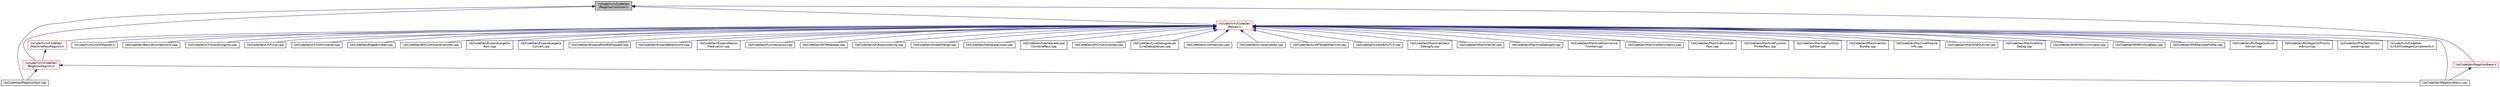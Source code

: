 digraph "include/llvm/CodeGen/RegAllocCommon.h"
{
 // LATEX_PDF_SIZE
  bgcolor="transparent";
  edge [fontname="Helvetica",fontsize="10",labelfontname="Helvetica",labelfontsize="10"];
  node [fontname="Helvetica",fontsize="10",shape=record];
  Node1 [label="include/llvm/CodeGen\l/RegAllocCommon.h",height=0.2,width=0.4,color="black", fillcolor="grey75", style="filled", fontcolor="black",tooltip=" "];
  Node1 -> Node2 [dir="back",color="midnightblue",fontsize="10",style="solid",fontname="Helvetica"];
  Node2 [label="include/llvm/CodeGen\l/Passes.h",height=0.2,width=0.4,color="red",URL="$CodeGen_2Passes_8h.html",tooltip=" "];
  Node2 -> Node3 [dir="back",color="midnightblue",fontsize="10",style="solid",fontname="Helvetica"];
  Node3 [label="include/llvm/CodeGen\l/LinkAllCodegenComponents.h",height=0.2,width=0.4,color="black",URL="$LinkAllCodegenComponents_8h.html",tooltip=" "];
  Node2 -> Node4 [dir="back",color="midnightblue",fontsize="10",style="solid",fontname="Helvetica"];
  Node4 [label="include/llvm/CodeGen\l/MachinePassRegistry.h",height=0.2,width=0.4,color="red",URL="$MachinePassRegistry_8h.html",tooltip=" "];
  Node4 -> Node55 [dir="back",color="midnightblue",fontsize="10",style="solid",fontname="Helvetica"];
  Node55 [label="include/llvm/CodeGen\l/RegAllocRegistry.h",height=0.2,width=0.4,color="red",URL="$RegAllocRegistry_8h.html",tooltip=" "];
  Node55 -> Node56 [dir="back",color="midnightblue",fontsize="10",style="solid",fontname="Helvetica"];
  Node56 [label="lib/CodeGen/RegAllocBasic.cpp",height=0.2,width=0.4,color="black",URL="$RegAllocBasic_8cpp.html",tooltip=" "];
  Node55 -> Node57 [dir="back",color="midnightblue",fontsize="10",style="solid",fontname="Helvetica"];
  Node57 [label="lib/CodeGen/RegAllocFast.cpp",height=0.2,width=0.4,color="black",URL="$RegAllocFast_8cpp.html",tooltip=" "];
  Node2 -> Node1049 [dir="back",color="midnightblue",fontsize="10",style="solid",fontname="Helvetica"];
  Node1049 [label="include/llvm/LinkAllPasses.h",height=0.2,width=0.4,color="black",URL="$LinkAllPasses_8h.html",tooltip=" "];
  Node2 -> Node228 [dir="back",color="midnightblue",fontsize="10",style="solid",fontname="Helvetica"];
  Node228 [label="lib/CodeGen/BasicBlockSections.cpp",height=0.2,width=0.4,color="black",URL="$BasicBlockSections_8cpp.html",tooltip=" "];
  Node2 -> Node1050 [dir="back",color="midnightblue",fontsize="10",style="solid",fontname="Helvetica"];
  Node1050 [label="lib/CodeGen/CFGuardLongjmp.cpp",height=0.2,width=0.4,color="black",URL="$CFGuardLongjmp_8cpp.html",tooltip=" "];
  Node2 -> Node233 [dir="back",color="midnightblue",fontsize="10",style="solid",fontname="Helvetica"];
  Node233 [label="lib/CodeGen/CFIFixup.cpp",height=0.2,width=0.4,color="black",URL="$CFIFixup_8cpp.html",tooltip=" "];
  Node2 -> Node234 [dir="back",color="midnightblue",fontsize="10",style="solid",fontname="Helvetica"];
  Node234 [label="lib/CodeGen/CFIInstrInserter.cpp",height=0.2,width=0.4,color="black",URL="$CFIInstrInserter_8cpp.html",tooltip=" "];
  Node2 -> Node1051 [dir="back",color="midnightblue",fontsize="10",style="solid",fontname="Helvetica"];
  Node1051 [label="lib/CodeGen/EdgeBundles.cpp",height=0.2,width=0.4,color="black",URL="$EdgeBundles_8cpp.html",tooltip=" "];
  Node2 -> Node1052 [dir="back",color="midnightblue",fontsize="10",style="solid",fontname="Helvetica"];
  Node1052 [label="lib/CodeGen/EHContGuardCatchret.cpp",height=0.2,width=0.4,color="black",URL="$EHContGuardCatchret_8cpp.html",tooltip=" "];
  Node2 -> Node1018 [dir="back",color="midnightblue",fontsize="10",style="solid",fontname="Helvetica"];
  Node1018 [label="lib/CodeGen/ExpandLargeDiv\lRem.cpp",height=0.2,width=0.4,color="black",URL="$ExpandLargeDivRem_8cpp.html",tooltip=" "];
  Node2 -> Node1019 [dir="back",color="midnightblue",fontsize="10",style="solid",fontname="Helvetica"];
  Node1019 [label="lib/CodeGen/ExpandLargeFp\lConvert.cpp",height=0.2,width=0.4,color="black",URL="$ExpandLargeFpConvert_8cpp.html",tooltip=" "];
  Node2 -> Node239 [dir="back",color="midnightblue",fontsize="10",style="solid",fontname="Helvetica"];
  Node239 [label="lib/CodeGen/ExpandPostRAPseudos.cpp",height=0.2,width=0.4,color="black",URL="$ExpandPostRAPseudos_8cpp.html",tooltip=" "];
  Node2 -> Node1053 [dir="back",color="midnightblue",fontsize="10",style="solid",fontname="Helvetica"];
  Node1053 [label="lib/CodeGen/ExpandReductions.cpp",height=0.2,width=0.4,color="black",URL="$ExpandReductions_8cpp.html",tooltip=" "];
  Node2 -> Node1054 [dir="back",color="midnightblue",fontsize="10",style="solid",fontname="Helvetica"];
  Node1054 [label="lib/CodeGen/ExpandVector\lPredication.cpp",height=0.2,width=0.4,color="black",URL="$ExpandVectorPredication_8cpp.html",tooltip=" "];
  Node2 -> Node1055 [dir="back",color="midnightblue",fontsize="10",style="solid",fontname="Helvetica"];
  Node1055 [label="lib/CodeGen/FuncletLayout.cpp",height=0.2,width=0.4,color="black",URL="$FuncletLayout_8cpp.html",tooltip=" "];
  Node2 -> Node1056 [dir="back",color="midnightblue",fontsize="10",style="solid",fontname="Helvetica"];
  Node1056 [label="lib/CodeGen/GCMetadata.cpp",height=0.2,width=0.4,color="black",URL="$GCMetadata_8cpp.html",tooltip=" "];
  Node2 -> Node242 [dir="back",color="midnightblue",fontsize="10",style="solid",fontname="Helvetica"];
  Node242 [label="lib/CodeGen/GCRootLowering.cpp",height=0.2,width=0.4,color="black",URL="$GCRootLowering_8cpp.html",tooltip=" "];
  Node2 -> Node1057 [dir="back",color="midnightblue",fontsize="10",style="solid",fontname="Helvetica"];
  Node1057 [label="lib/CodeGen/GlobalMerge.cpp",height=0.2,width=0.4,color="black",URL="$GlobalMerge_8cpp.html",tooltip=" "];
  Node2 -> Node1058 [dir="back",color="midnightblue",fontsize="10",style="solid",fontname="Helvetica"];
  Node1058 [label="lib/CodeGen/HardwareLoops.cpp",height=0.2,width=0.4,color="black",URL="$HardwareLoops_8cpp.html",tooltip=" "];
  Node2 -> Node1024 [dir="back",color="midnightblue",fontsize="10",style="solid",fontname="Helvetica"];
  Node1024 [label="lib/CodeGen/InterleavedLoad\lCombinePass.cpp",height=0.2,width=0.4,color="black",URL="$InterleavedLoadCombinePass_8cpp.html",tooltip=" "];
  Node2 -> Node1059 [dir="back",color="midnightblue",fontsize="10",style="solid",fontname="Helvetica"];
  Node1059 [label="lib/CodeGen/JMCInstrumenter.cpp",height=0.2,width=0.4,color="black",URL="$JMCInstrumenter_8cpp.html",tooltip=" "];
  Node2 -> Node1060 [dir="back",color="midnightblue",fontsize="10",style="solid",fontname="Helvetica"];
  Node1060 [label="lib/CodeGen/LiveDebugValues\l/LiveDebugValues.cpp",height=0.2,width=0.4,color="black",URL="$LiveDebugValues_8cpp.html",tooltip=" "];
  Node2 -> Node951 [dir="back",color="midnightblue",fontsize="10",style="solid",fontname="Helvetica"];
  Node951 [label="lib/CodeGen/LiveIntervals.cpp",height=0.2,width=0.4,color="black",URL="$LiveIntervals_8cpp.html",tooltip=" "];
  Node2 -> Node969 [dir="back",color="midnightblue",fontsize="10",style="solid",fontname="Helvetica"];
  Node969 [label="lib/CodeGen/LiveVariables.cpp",height=0.2,width=0.4,color="black",URL="$LiveVariables_8cpp.html",tooltip=" "];
  Node2 -> Node72 [dir="back",color="midnightblue",fontsize="10",style="solid",fontname="Helvetica"];
  Node72 [label="lib/CodeGen/LLVMTargetMachine.cpp",height=0.2,width=0.4,color="black",URL="$LLVMTargetMachine_8cpp.html",tooltip=" "];
  Node2 -> Node1061 [dir="back",color="midnightblue",fontsize="10",style="solid",fontname="Helvetica"];
  Node1061 [label="lib/CodeGen/LowerEmuTLS.cpp",height=0.2,width=0.4,color="black",URL="$LowerEmuTLS_8cpp.html",tooltip=" "];
  Node2 -> Node1062 [dir="back",color="midnightblue",fontsize="10",style="solid",fontname="Helvetica"];
  Node1062 [label="lib/CodeGen/MachineCheck\lDebugify.cpp",height=0.2,width=0.4,color="black",URL="$MachineCheckDebugify_8cpp.html",tooltip=" "];
  Node2 -> Node251 [dir="back",color="midnightblue",fontsize="10",style="solid",fontname="Helvetica"];
  Node251 [label="lib/CodeGen/MachineCSE.cpp",height=0.2,width=0.4,color="black",URL="$MachineCSE_8cpp.html",tooltip=" "];
  Node2 -> Node253 [dir="back",color="midnightblue",fontsize="10",style="solid",fontname="Helvetica"];
  Node253 [label="lib/CodeGen/MachineDebugify.cpp",height=0.2,width=0.4,color="black",URL="$MachineDebugify_8cpp.html",tooltip=" "];
  Node2 -> Node1063 [dir="back",color="midnightblue",fontsize="10",style="solid",fontname="Helvetica"];
  Node1063 [label="lib/CodeGen/MachineDominance\lFrontier.cpp",height=0.2,width=0.4,color="black",URL="$MachineDominanceFrontier_8cpp.html",tooltip=" "];
  Node2 -> Node1064 [dir="back",color="midnightblue",fontsize="10",style="solid",fontname="Helvetica"];
  Node1064 [label="lib/CodeGen/MachineDominators.cpp",height=0.2,width=0.4,color="black",URL="$MachineDominators_8cpp.html",tooltip=" "];
  Node2 -> Node1065 [dir="back",color="midnightblue",fontsize="10",style="solid",fontname="Helvetica"];
  Node1065 [label="lib/CodeGen/MachineFunction\lPass.cpp",height=0.2,width=0.4,color="black",URL="$MachineFunctionPass_8cpp.html",tooltip=" "];
  Node2 -> Node1066 [dir="back",color="midnightblue",fontsize="10",style="solid",fontname="Helvetica"];
  Node1066 [label="lib/CodeGen/MachineFunction\lPrinterPass.cpp",height=0.2,width=0.4,color="black",URL="$MachineFunctionPrinterPass_8cpp.html",tooltip=" "];
  Node2 -> Node1067 [dir="back",color="midnightblue",fontsize="10",style="solid",fontname="Helvetica"];
  Node1067 [label="lib/CodeGen/MachineFunction\lSplitter.cpp",height=0.2,width=0.4,color="black",URL="$MachineFunctionSplitter_8cpp.html",tooltip=" "];
  Node2 -> Node257 [dir="back",color="midnightblue",fontsize="10",style="solid",fontname="Helvetica"];
  Node257 [label="lib/CodeGen/MachineInstr\lBundle.cpp",height=0.2,width=0.4,color="black",URL="$MachineInstrBundle_8cpp.html",tooltip=" "];
  Node2 -> Node1068 [dir="back",color="midnightblue",fontsize="10",style="solid",fontname="Helvetica"];
  Node1068 [label="lib/CodeGen/MachineModule\lInfo.cpp",height=0.2,width=0.4,color="black",URL="$MachineModuleInfo_8cpp.html",tooltip=" "];
  Node2 -> Node263 [dir="back",color="midnightblue",fontsize="10",style="solid",fontname="Helvetica"];
  Node263 [label="lib/CodeGen/MachineOutliner.cpp",height=0.2,width=0.4,color="black",URL="$MachineOutliner_8cpp.html",tooltip=" "];
  Node2 -> Node1069 [dir="back",color="midnightblue",fontsize="10",style="solid",fontname="Helvetica"];
  Node1069 [label="lib/CodeGen/MachineStrip\lDebug.cpp",height=0.2,width=0.4,color="black",URL="$MachineStripDebug_8cpp.html",tooltip=" "];
  Node2 -> Node1070 [dir="back",color="midnightblue",fontsize="10",style="solid",fontname="Helvetica"];
  Node1070 [label="lib/CodeGen/MIRFSDiscriminator.cpp",height=0.2,width=0.4,color="black",URL="$MIRFSDiscriminator_8cpp.html",tooltip=" "];
  Node2 -> Node1071 [dir="back",color="midnightblue",fontsize="10",style="solid",fontname="Helvetica"];
  Node1071 [label="lib/CodeGen/MIRPrintingPass.cpp",height=0.2,width=0.4,color="black",URL="$MIRPrintingPass_8cpp.html",tooltip=" "];
  Node2 -> Node1072 [dir="back",color="midnightblue",fontsize="10",style="solid",fontname="Helvetica"];
  Node1072 [label="lib/CodeGen/MIRSampleProfile.cpp",height=0.2,width=0.4,color="black",URL="$MIRSampleProfile_8cpp.html",tooltip=" "];
  Node2 -> Node122 [dir="back",color="midnightblue",fontsize="10",style="solid",fontname="Helvetica"];
  Node122 [label="lib/CodeGen/MLRegallocEvict\lAdvisor.cpp",height=0.2,width=0.4,color="black",URL="$MLRegallocEvictAdvisor_8cpp.html",tooltip=" "];
  Node2 -> Node123 [dir="back",color="midnightblue",fontsize="10",style="solid",fontname="Helvetica"];
  Node123 [label="lib/CodeGen/MLRegallocPriority\lAdvisor.cpp",height=0.2,width=0.4,color="black",URL="$MLRegallocPriorityAdvisor_8cpp.html",tooltip=" "];
  Node2 -> Node1073 [dir="back",color="midnightblue",fontsize="10",style="solid",fontname="Helvetica"];
  Node1073 [label="lib/CodeGen/PreISelIntrinsic\lLowering.cpp",height=0.2,width=0.4,color="black",URL="$PreISelIntrinsicLowering_8cpp.html",tooltip=" "];
  Node2 -> Node56 [dir="back",color="midnightblue",fontsize="10",style="solid",fontname="Helvetica"];
  Node1 -> Node55 [dir="back",color="midnightblue",fontsize="10",style="solid",fontname="Helvetica"];
  Node1 -> Node1090 [dir="back",color="midnightblue",fontsize="10",style="solid",fontname="Helvetica"];
  Node1090 [label="lib/CodeGen/RegAllocBase.h",height=0.2,width=0.4,color="red",URL="$RegAllocBase_8h.html",tooltip=" "];
  Node1090 -> Node56 [dir="back",color="midnightblue",fontsize="10",style="solid",fontname="Helvetica"];
  Node1 -> Node57 [dir="back",color="midnightblue",fontsize="10",style="solid",fontname="Helvetica"];
}
